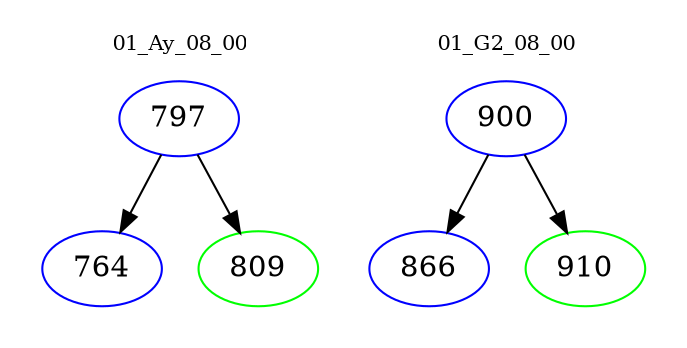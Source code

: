 digraph{
subgraph cluster_0 {
color = white
label = "01_Ay_08_00";
fontsize=10;
T0_797 [label="797", color="blue"]
T0_797 -> T0_764 [color="black"]
T0_764 [label="764", color="blue"]
T0_797 -> T0_809 [color="black"]
T0_809 [label="809", color="green"]
}
subgraph cluster_1 {
color = white
label = "01_G2_08_00";
fontsize=10;
T1_900 [label="900", color="blue"]
T1_900 -> T1_866 [color="black"]
T1_866 [label="866", color="blue"]
T1_900 -> T1_910 [color="black"]
T1_910 [label="910", color="green"]
}
}
